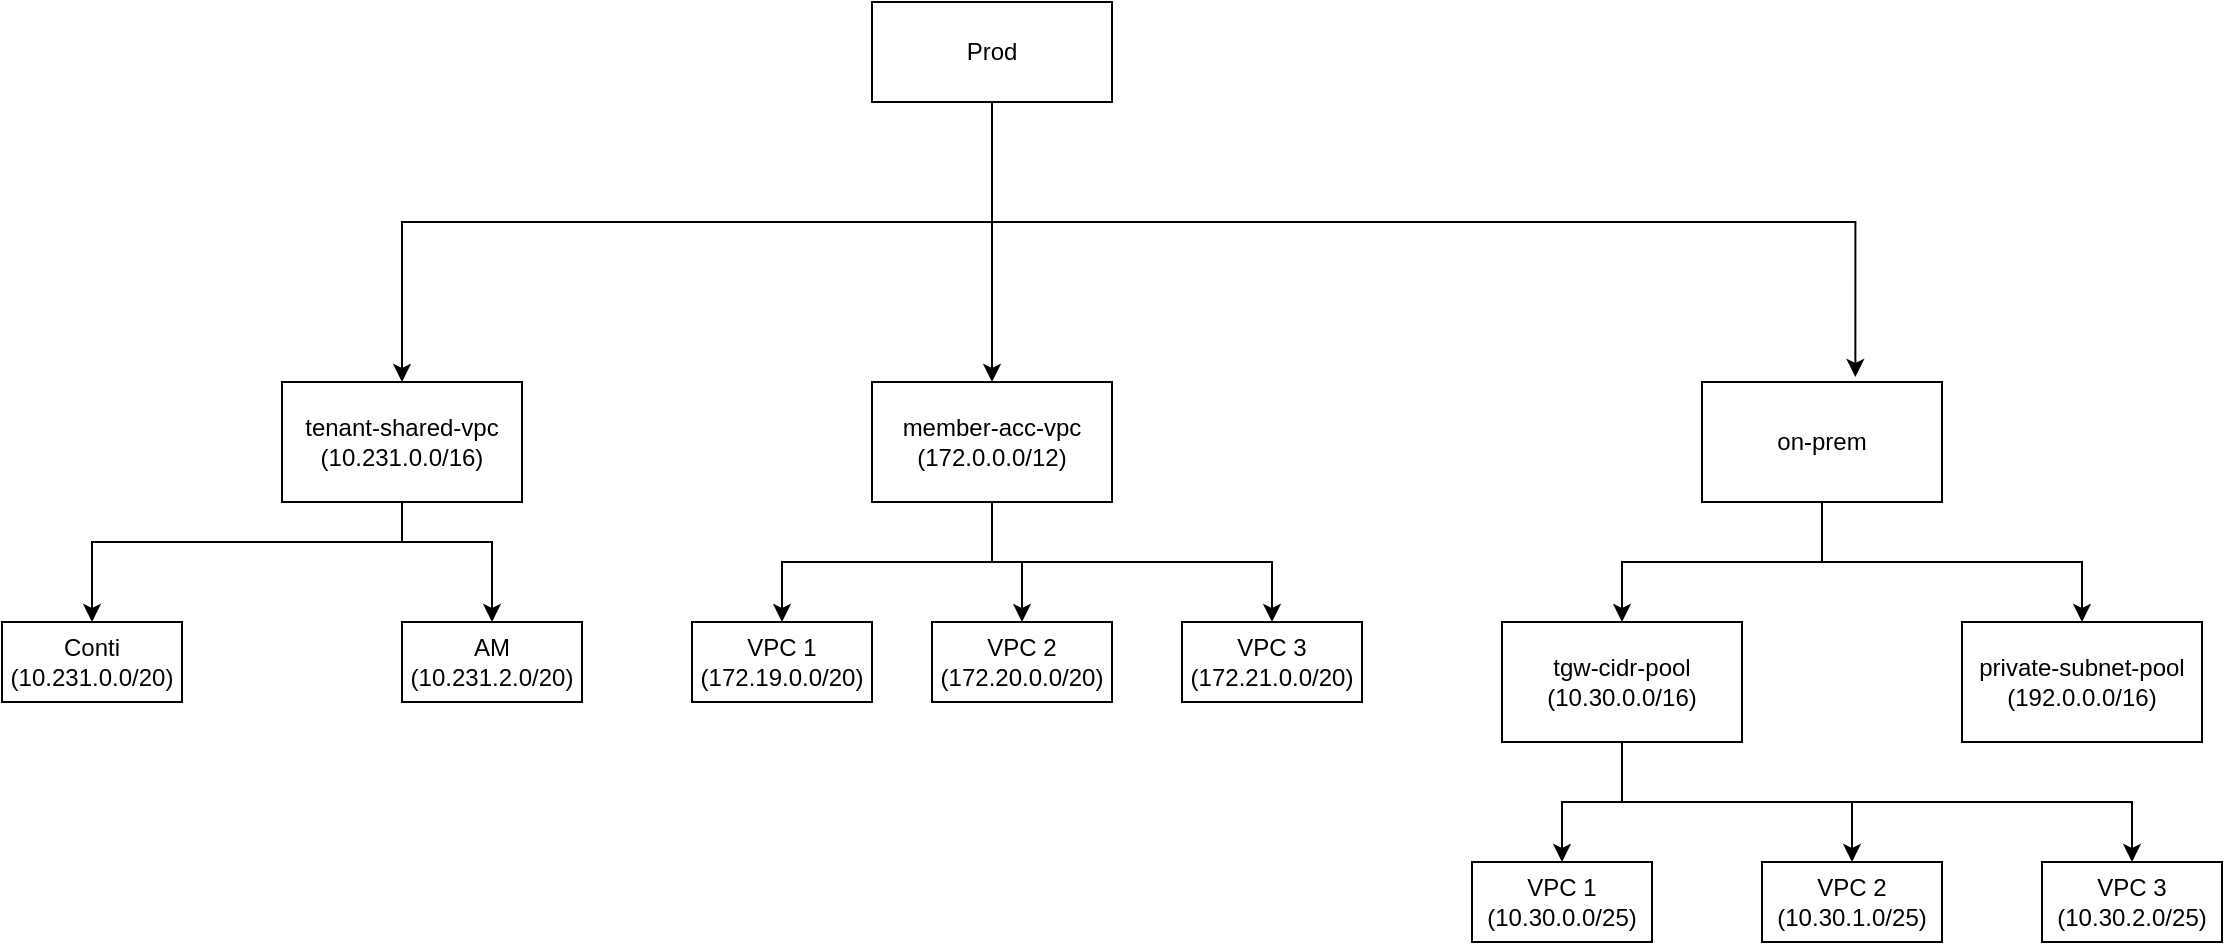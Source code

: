 <mxfile version="24.7.6">
  <diagram name="Page-1" id="lfSm9gomF7Dn10EDz4Ah">
    <mxGraphModel dx="1560" dy="867" grid="1" gridSize="10" guides="1" tooltips="1" connect="1" arrows="1" fold="1" page="1" pageScale="1" pageWidth="2000" pageHeight="2500" math="0" shadow="0">
      <root>
        <mxCell id="0" />
        <mxCell id="1" parent="0" />
        <mxCell id="NAlNqRH86_vgwzGA6Y0c-2" style="edgeStyle=orthogonalEdgeStyle;rounded=0;orthogonalLoop=1;jettySize=auto;html=1;" edge="1" parent="1" source="oX8f1LEjSek1UIcQM4im-1" target="oX8f1LEjSek1UIcQM4im-7">
          <mxGeometry relative="1" as="geometry">
            <Array as="points">
              <mxPoint x="575" y="200" />
              <mxPoint x="280" y="200" />
            </Array>
          </mxGeometry>
        </mxCell>
        <mxCell id="NAlNqRH86_vgwzGA6Y0c-6" style="edgeStyle=orthogonalEdgeStyle;rounded=0;orthogonalLoop=1;jettySize=auto;html=1;" edge="1" parent="1" source="oX8f1LEjSek1UIcQM4im-1" target="oX8f1LEjSek1UIcQM4im-46">
          <mxGeometry relative="1" as="geometry" />
        </mxCell>
        <mxCell id="oX8f1LEjSek1UIcQM4im-1" value="Prod" style="rounded=0;whiteSpace=wrap;html=1;" parent="1" vertex="1">
          <mxGeometry x="515" y="90" width="120" height="50" as="geometry" />
        </mxCell>
        <mxCell id="oX8f1LEjSek1UIcQM4im-44" style="edgeStyle=orthogonalEdgeStyle;rounded=0;orthogonalLoop=1;jettySize=auto;html=1;entryX=0.5;entryY=0;entryDx=0;entryDy=0;" parent="1" source="oX8f1LEjSek1UIcQM4im-5" target="oX8f1LEjSek1UIcQM4im-34" edge="1">
          <mxGeometry relative="1" as="geometry" />
        </mxCell>
        <mxCell id="oX8f1LEjSek1UIcQM4im-45" style="edgeStyle=orthogonalEdgeStyle;rounded=0;orthogonalLoop=1;jettySize=auto;html=1;" parent="1" source="oX8f1LEjSek1UIcQM4im-5" target="oX8f1LEjSek1UIcQM4im-35" edge="1">
          <mxGeometry relative="1" as="geometry">
            <Array as="points">
              <mxPoint x="990" y="370" />
              <mxPoint x="1120" y="370" />
            </Array>
          </mxGeometry>
        </mxCell>
        <mxCell id="oX8f1LEjSek1UIcQM4im-5" value="on-prem" style="rounded=0;whiteSpace=wrap;html=1;container=0;" parent="1" vertex="1">
          <mxGeometry x="930" y="280" width="120" height="60" as="geometry" />
        </mxCell>
        <mxCell id="oX8f1LEjSek1UIcQM4im-48" style="edgeStyle=orthogonalEdgeStyle;rounded=0;orthogonalLoop=1;jettySize=auto;html=1;entryX=0.5;entryY=0;entryDx=0;entryDy=0;" parent="1" source="oX8f1LEjSek1UIcQM4im-7" target="oX8f1LEjSek1UIcQM4im-16" edge="1">
          <mxGeometry relative="1" as="geometry">
            <Array as="points">
              <mxPoint x="280" y="360" />
              <mxPoint x="125" y="360" />
            </Array>
          </mxGeometry>
        </mxCell>
        <mxCell id="oX8f1LEjSek1UIcQM4im-49" style="edgeStyle=orthogonalEdgeStyle;rounded=0;orthogonalLoop=1;jettySize=auto;html=1;entryX=0.5;entryY=0;entryDx=0;entryDy=0;" parent="1" source="oX8f1LEjSek1UIcQM4im-7" target="oX8f1LEjSek1UIcQM4im-17" edge="1">
          <mxGeometry relative="1" as="geometry">
            <Array as="points">
              <mxPoint x="280" y="360" />
              <mxPoint x="325" y="360" />
            </Array>
          </mxGeometry>
        </mxCell>
        <mxCell id="oX8f1LEjSek1UIcQM4im-7" value="tenant-shared-vpc&lt;div&gt;(10.231.0.0/16)&lt;/div&gt;" style="rounded=0;whiteSpace=wrap;html=1;container=0;" parent="1" vertex="1">
          <mxGeometry x="220" y="280" width="120" height="60" as="geometry" />
        </mxCell>
        <mxCell id="oX8f1LEjSek1UIcQM4im-16" value="Conti (10.231.0.0/20)" style="rounded=0;whiteSpace=wrap;html=1;container=0;" parent="1" vertex="1">
          <mxGeometry x="80" y="400" width="90" height="40" as="geometry" />
        </mxCell>
        <mxCell id="oX8f1LEjSek1UIcQM4im-17" value="AM (10.231.2.0/20)" style="rounded=0;whiteSpace=wrap;html=1;container=0;" parent="1" vertex="1">
          <mxGeometry x="280" y="400" width="90" height="40" as="geometry" />
        </mxCell>
        <mxCell id="oX8f1LEjSek1UIcQM4im-26" value="VPC 1 (172.19.0.0/20)" style="rounded=0;whiteSpace=wrap;html=1;container=0;" parent="1" vertex="1">
          <mxGeometry x="425" y="400" width="90" height="40" as="geometry" />
        </mxCell>
        <mxCell id="oX8f1LEjSek1UIcQM4im-27" value="VPC 2 (172.20.0.0/20)" style="rounded=0;whiteSpace=wrap;html=1;container=0;" parent="1" vertex="1">
          <mxGeometry x="545" y="400" width="90" height="40" as="geometry" />
        </mxCell>
        <mxCell id="oX8f1LEjSek1UIcQM4im-28" value="VPC 3 (172.21.0.0/20)" style="rounded=0;whiteSpace=wrap;html=1;container=0;" parent="1" vertex="1">
          <mxGeometry x="670" y="400" width="90" height="40" as="geometry" />
        </mxCell>
        <mxCell id="oX8f1LEjSek1UIcQM4im-41" style="edgeStyle=orthogonalEdgeStyle;rounded=0;orthogonalLoop=1;jettySize=auto;html=1;entryX=0.5;entryY=0;entryDx=0;entryDy=0;" parent="1" source="oX8f1LEjSek1UIcQM4im-34" target="oX8f1LEjSek1UIcQM4im-36" edge="1">
          <mxGeometry relative="1" as="geometry" />
        </mxCell>
        <mxCell id="oX8f1LEjSek1UIcQM4im-42" style="edgeStyle=orthogonalEdgeStyle;rounded=0;orthogonalLoop=1;jettySize=auto;html=1;" parent="1" source="oX8f1LEjSek1UIcQM4im-34" target="oX8f1LEjSek1UIcQM4im-40" edge="1">
          <mxGeometry relative="1" as="geometry">
            <Array as="points">
              <mxPoint x="890" y="490" />
              <mxPoint x="1005" y="490" />
            </Array>
          </mxGeometry>
        </mxCell>
        <mxCell id="oX8f1LEjSek1UIcQM4im-43" style="edgeStyle=orthogonalEdgeStyle;rounded=0;orthogonalLoop=1;jettySize=auto;html=1;" parent="1" source="oX8f1LEjSek1UIcQM4im-34" target="oX8f1LEjSek1UIcQM4im-39" edge="1">
          <mxGeometry relative="1" as="geometry">
            <Array as="points">
              <mxPoint x="890" y="490" />
              <mxPoint x="1145" y="490" />
            </Array>
          </mxGeometry>
        </mxCell>
        <mxCell id="oX8f1LEjSek1UIcQM4im-34" value="tgw-cidr-pool&lt;div&gt;(10.30.0.0/16)&lt;/div&gt;" style="rounded=0;whiteSpace=wrap;html=1;container=0;" parent="1" vertex="1">
          <mxGeometry x="830" y="400" width="120" height="60" as="geometry" />
        </mxCell>
        <mxCell id="oX8f1LEjSek1UIcQM4im-35" value="private-subnet-pool&lt;div&gt;(192.0.0.0/16)&lt;/div&gt;" style="rounded=0;whiteSpace=wrap;html=1;container=0;" parent="1" vertex="1">
          <mxGeometry x="1060" y="400" width="120" height="60" as="geometry" />
        </mxCell>
        <mxCell id="oX8f1LEjSek1UIcQM4im-36" value="VPC 1 (10.30.0.0/25)" style="rounded=0;whiteSpace=wrap;html=1;container=0;" parent="1" vertex="1">
          <mxGeometry x="815" y="520" width="90" height="40" as="geometry" />
        </mxCell>
        <mxCell id="oX8f1LEjSek1UIcQM4im-39" value="VPC 3 (10.30.2.0/25)" style="rounded=0;whiteSpace=wrap;html=1;container=0;" parent="1" vertex="1">
          <mxGeometry x="1100" y="520" width="90" height="40" as="geometry" />
        </mxCell>
        <mxCell id="oX8f1LEjSek1UIcQM4im-40" value="VPC 2 (10.30.1.0/25)" style="rounded=0;whiteSpace=wrap;html=1;container=0;" parent="1" vertex="1">
          <mxGeometry x="960" y="520" width="90" height="40" as="geometry" />
        </mxCell>
        <mxCell id="oX8f1LEjSek1UIcQM4im-50" style="edgeStyle=orthogonalEdgeStyle;rounded=0;orthogonalLoop=1;jettySize=auto;html=1;entryX=0.5;entryY=0;entryDx=0;entryDy=0;" parent="1" source="oX8f1LEjSek1UIcQM4im-46" target="oX8f1LEjSek1UIcQM4im-26" edge="1">
          <mxGeometry relative="1" as="geometry" />
        </mxCell>
        <mxCell id="oX8f1LEjSek1UIcQM4im-51" style="edgeStyle=orthogonalEdgeStyle;rounded=0;orthogonalLoop=1;jettySize=auto;html=1;entryX=0.5;entryY=0;entryDx=0;entryDy=0;" parent="1" source="oX8f1LEjSek1UIcQM4im-46" target="oX8f1LEjSek1UIcQM4im-27" edge="1">
          <mxGeometry relative="1" as="geometry" />
        </mxCell>
        <mxCell id="oX8f1LEjSek1UIcQM4im-52" style="edgeStyle=orthogonalEdgeStyle;rounded=0;orthogonalLoop=1;jettySize=auto;html=1;" parent="1" source="oX8f1LEjSek1UIcQM4im-46" target="oX8f1LEjSek1UIcQM4im-28" edge="1">
          <mxGeometry relative="1" as="geometry">
            <Array as="points">
              <mxPoint x="575" y="370" />
              <mxPoint x="715" y="370" />
            </Array>
          </mxGeometry>
        </mxCell>
        <mxCell id="oX8f1LEjSek1UIcQM4im-46" value="member-acc-vpc&lt;div&gt;(172.0.0.0/12)&lt;/div&gt;" style="rounded=0;whiteSpace=wrap;html=1;container=0;" parent="1" vertex="1">
          <mxGeometry x="515" y="280" width="120" height="60" as="geometry" />
        </mxCell>
        <mxCell id="NAlNqRH86_vgwzGA6Y0c-3" style="edgeStyle=orthogonalEdgeStyle;rounded=0;orthogonalLoop=1;jettySize=auto;html=1;entryX=0.639;entryY=-0.042;entryDx=0;entryDy=0;entryPerimeter=0;" edge="1" parent="1" source="oX8f1LEjSek1UIcQM4im-1" target="oX8f1LEjSek1UIcQM4im-5">
          <mxGeometry relative="1" as="geometry">
            <Array as="points">
              <mxPoint x="575" y="200" />
              <mxPoint x="1007" y="200" />
            </Array>
          </mxGeometry>
        </mxCell>
      </root>
    </mxGraphModel>
  </diagram>
</mxfile>
